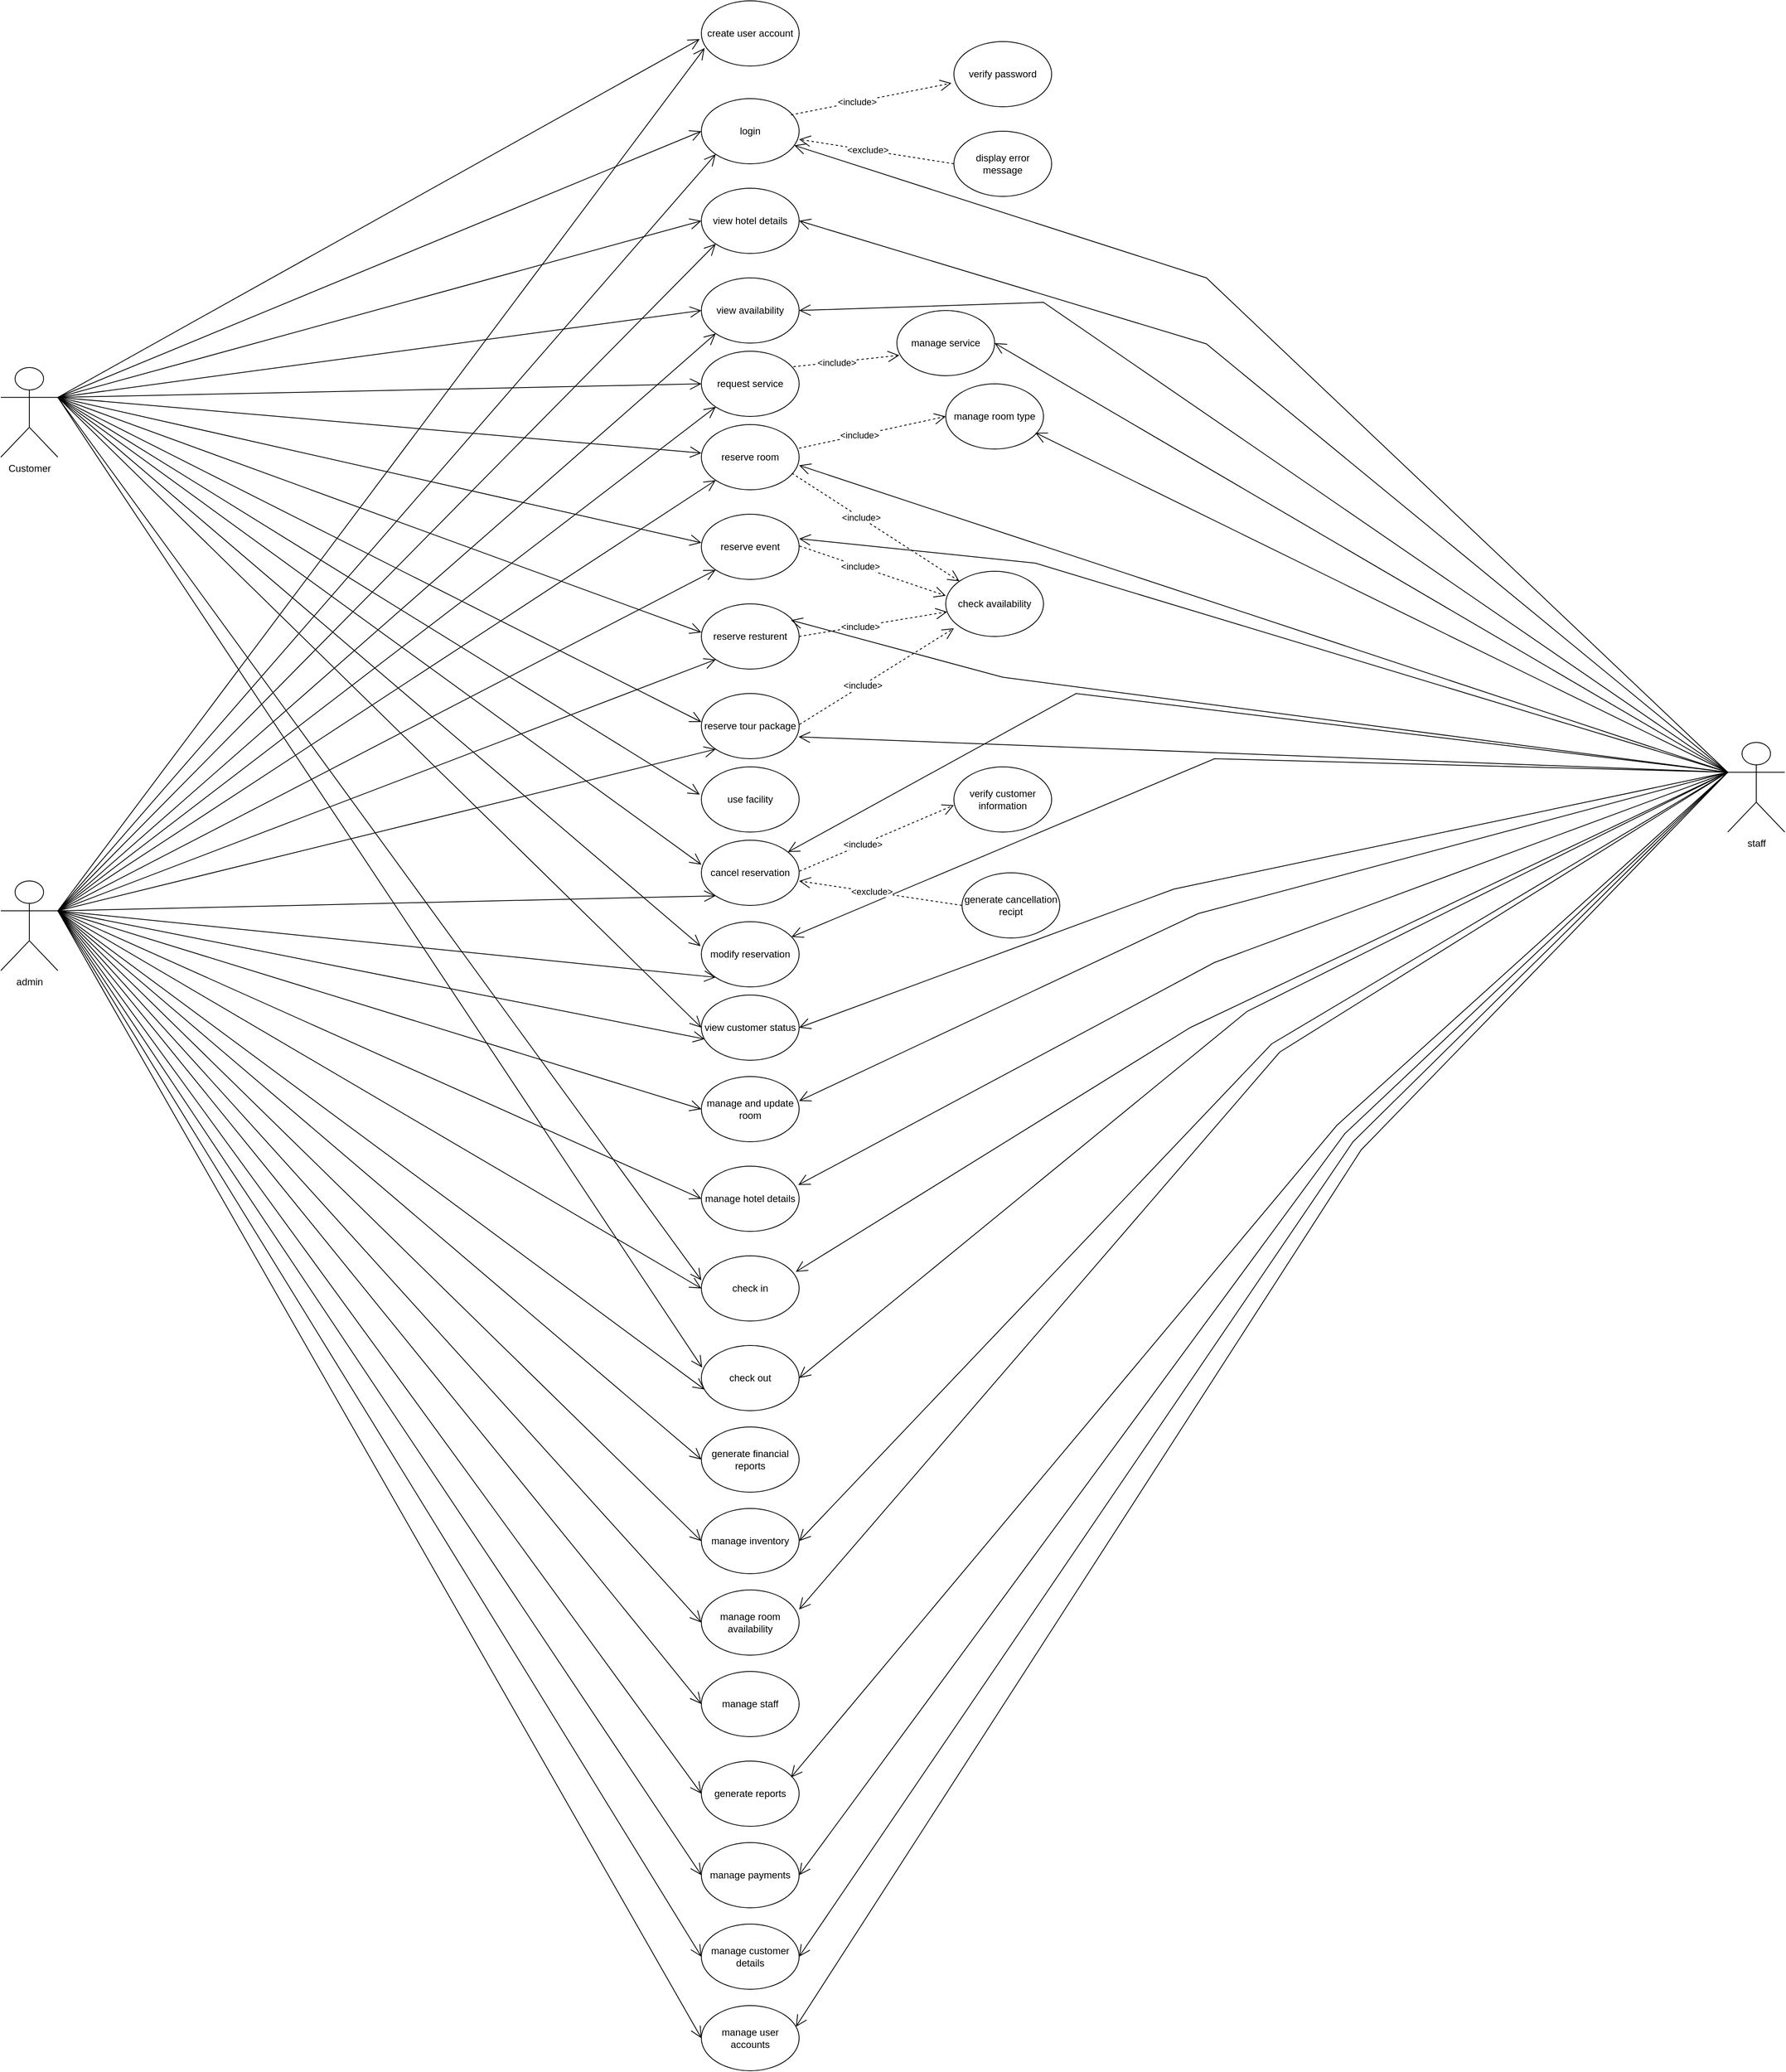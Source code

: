 <mxfile version="21.3.7" type="github">
  <diagram name="Page-1" id="8n2fAxBShtkgeZEnvYDV">
    <mxGraphModel dx="3344" dy="1282" grid="1" gridSize="10" guides="1" tooltips="1" connect="1" arrows="1" fold="1" page="1" pageScale="1" pageWidth="1100" pageHeight="1700" math="0" shadow="0">
      <root>
        <mxCell id="0" />
        <mxCell id="1" parent="0" />
        <mxCell id="-rtBCofy2EuOzevjXCgD-1" value="&lt;div&gt;create user account&lt;/div&gt;" style="ellipse;whiteSpace=wrap;html=1;" vertex="1" parent="1">
          <mxGeometry x="410" y="20" width="120" height="80" as="geometry" />
        </mxCell>
        <mxCell id="-rtBCofy2EuOzevjXCgD-2" value="&lt;div&gt;login&lt;/div&gt;" style="ellipse;whiteSpace=wrap;html=1;" vertex="1" parent="1">
          <mxGeometry x="410" y="140" width="120" height="80" as="geometry" />
        </mxCell>
        <mxCell id="-rtBCofy2EuOzevjXCgD-3" value="verify password" style="ellipse;whiteSpace=wrap;html=1;" vertex="1" parent="1">
          <mxGeometry x="720" y="70" width="120" height="80" as="geometry" />
        </mxCell>
        <mxCell id="-rtBCofy2EuOzevjXCgD-4" value="display error message" style="ellipse;whiteSpace=wrap;html=1;" vertex="1" parent="1">
          <mxGeometry x="720" y="180" width="120" height="80" as="geometry" />
        </mxCell>
        <mxCell id="-rtBCofy2EuOzevjXCgD-5" value="view availability" style="ellipse;whiteSpace=wrap;html=1;" vertex="1" parent="1">
          <mxGeometry x="410" y="360" width="120" height="80" as="geometry" />
        </mxCell>
        <mxCell id="-rtBCofy2EuOzevjXCgD-6" value="reserve room" style="ellipse;whiteSpace=wrap;html=1;" vertex="1" parent="1">
          <mxGeometry x="410" y="540" width="120" height="80" as="geometry" />
        </mxCell>
        <mxCell id="-rtBCofy2EuOzevjXCgD-7" value="reserve event" style="ellipse;whiteSpace=wrap;html=1;" vertex="1" parent="1">
          <mxGeometry x="410" y="650" width="120" height="80" as="geometry" />
        </mxCell>
        <mxCell id="-rtBCofy2EuOzevjXCgD-8" value="reserve resturent" style="ellipse;whiteSpace=wrap;html=1;" vertex="1" parent="1">
          <mxGeometry x="410" y="760" width="120" height="80" as="geometry" />
        </mxCell>
        <mxCell id="-rtBCofy2EuOzevjXCgD-9" value="reserve tour package" style="ellipse;whiteSpace=wrap;html=1;" vertex="1" parent="1">
          <mxGeometry x="410" y="870" width="120" height="80" as="geometry" />
        </mxCell>
        <mxCell id="-rtBCofy2EuOzevjXCgD-10" value="manage and update room" style="ellipse;whiteSpace=wrap;html=1;" vertex="1" parent="1">
          <mxGeometry x="410" y="1340" width="120" height="80" as="geometry" />
        </mxCell>
        <mxCell id="-rtBCofy2EuOzevjXCgD-11" value="view customer status" style="ellipse;whiteSpace=wrap;html=1;" vertex="1" parent="1">
          <mxGeometry x="410" y="1240" width="120" height="80" as="geometry" />
        </mxCell>
        <mxCell id="-rtBCofy2EuOzevjXCgD-12" value="check availability" style="ellipse;whiteSpace=wrap;html=1;" vertex="1" parent="1">
          <mxGeometry x="710" y="720" width="120" height="80" as="geometry" />
        </mxCell>
        <mxCell id="-rtBCofy2EuOzevjXCgD-14" value="cancel reservation" style="ellipse;whiteSpace=wrap;html=1;" vertex="1" parent="1">
          <mxGeometry x="410" y="1050" width="120" height="80" as="geometry" />
        </mxCell>
        <mxCell id="-rtBCofy2EuOzevjXCgD-15" value="verify customer information" style="ellipse;whiteSpace=wrap;html=1;" vertex="1" parent="1">
          <mxGeometry x="720" y="960" width="120" height="80" as="geometry" />
        </mxCell>
        <mxCell id="-rtBCofy2EuOzevjXCgD-16" value="generate cancellation recipt" style="ellipse;whiteSpace=wrap;html=1;" vertex="1" parent="1">
          <mxGeometry x="730" y="1090" width="120" height="80" as="geometry" />
        </mxCell>
        <mxCell id="-rtBCofy2EuOzevjXCgD-21" value="manage hotel details" style="ellipse;whiteSpace=wrap;html=1;" vertex="1" parent="1">
          <mxGeometry x="410" y="1450" width="120" height="80" as="geometry" />
        </mxCell>
        <mxCell id="-rtBCofy2EuOzevjXCgD-22" value="modify reservation" style="ellipse;whiteSpace=wrap;html=1;" vertex="1" parent="1">
          <mxGeometry x="410" y="1150" width="120" height="80" as="geometry" />
        </mxCell>
        <mxCell id="-rtBCofy2EuOzevjXCgD-23" value="view hotel details" style="ellipse;whiteSpace=wrap;html=1;" vertex="1" parent="1">
          <mxGeometry x="410" y="250" width="120" height="80" as="geometry" />
        </mxCell>
        <mxCell id="-rtBCofy2EuOzevjXCgD-24" value="generate financial reports" style="ellipse;whiteSpace=wrap;html=1;" vertex="1" parent="1">
          <mxGeometry x="410" y="1770" width="120" height="80" as="geometry" />
        </mxCell>
        <mxCell id="-rtBCofy2EuOzevjXCgD-25" value="check in" style="ellipse;whiteSpace=wrap;html=1;" vertex="1" parent="1">
          <mxGeometry x="410" y="1560" width="120" height="80" as="geometry" />
        </mxCell>
        <mxCell id="-rtBCofy2EuOzevjXCgD-26" value="check out" style="ellipse;whiteSpace=wrap;html=1;" vertex="1" parent="1">
          <mxGeometry x="410" y="1670" width="120" height="80" as="geometry" />
        </mxCell>
        <mxCell id="-rtBCofy2EuOzevjXCgD-27" value="manage inventory" style="ellipse;whiteSpace=wrap;html=1;" vertex="1" parent="1">
          <mxGeometry x="410" y="1870" width="120" height="80" as="geometry" />
        </mxCell>
        <mxCell id="-rtBCofy2EuOzevjXCgD-28" value="manage room availability" style="ellipse;whiteSpace=wrap;html=1;" vertex="1" parent="1">
          <mxGeometry x="410" y="1970" width="120" height="80" as="geometry" />
        </mxCell>
        <mxCell id="-rtBCofy2EuOzevjXCgD-29" value="manage staff" style="ellipse;whiteSpace=wrap;html=1;" vertex="1" parent="1">
          <mxGeometry x="410" y="2070" width="120" height="80" as="geometry" />
        </mxCell>
        <mxCell id="-rtBCofy2EuOzevjXCgD-30" value="generate reports" style="ellipse;whiteSpace=wrap;html=1;" vertex="1" parent="1">
          <mxGeometry x="410" y="2180" width="120" height="80" as="geometry" />
        </mxCell>
        <mxCell id="-rtBCofy2EuOzevjXCgD-31" value="manage payments" style="ellipse;whiteSpace=wrap;html=1;" vertex="1" parent="1">
          <mxGeometry x="410" y="2280" width="120" height="80" as="geometry" />
        </mxCell>
        <mxCell id="-rtBCofy2EuOzevjXCgD-32" value="manage customer details" style="ellipse;whiteSpace=wrap;html=1;" vertex="1" parent="1">
          <mxGeometry x="410" y="2380" width="120" height="80" as="geometry" />
        </mxCell>
        <mxCell id="-rtBCofy2EuOzevjXCgD-33" value="manage user accounts" style="ellipse;whiteSpace=wrap;html=1;" vertex="1" parent="1">
          <mxGeometry x="410" y="2480" width="120" height="80" as="geometry" />
        </mxCell>
        <mxCell id="-rtBCofy2EuOzevjXCgD-34" value="manage room type" style="ellipse;whiteSpace=wrap;html=1;" vertex="1" parent="1">
          <mxGeometry x="710" y="490" width="120" height="80" as="geometry" />
        </mxCell>
        <mxCell id="-rtBCofy2EuOzevjXCgD-35" value="use facility" style="ellipse;whiteSpace=wrap;html=1;" vertex="1" parent="1">
          <mxGeometry x="410" y="960" width="120" height="80" as="geometry" />
        </mxCell>
        <mxCell id="-rtBCofy2EuOzevjXCgD-37" value="request service" style="ellipse;whiteSpace=wrap;html=1;" vertex="1" parent="1">
          <mxGeometry x="410" y="450" width="120" height="80" as="geometry" />
        </mxCell>
        <mxCell id="-rtBCofy2EuOzevjXCgD-38" value="manage service" style="ellipse;whiteSpace=wrap;html=1;" vertex="1" parent="1">
          <mxGeometry x="650" y="400" width="120" height="80" as="geometry" />
        </mxCell>
        <mxCell id="-rtBCofy2EuOzevjXCgD-40" value="Customer" style="shape=umlActor;verticalLabelPosition=bottom;verticalAlign=top;html=1;outlineConnect=0;" vertex="1" parent="1">
          <mxGeometry x="-450" y="470" width="70" height="110" as="geometry" />
        </mxCell>
        <mxCell id="-rtBCofy2EuOzevjXCgD-42" value="admin" style="shape=umlActor;verticalLabelPosition=bottom;verticalAlign=top;html=1;outlineConnect=0;" vertex="1" parent="1">
          <mxGeometry x="-450" y="1100" width="70" height="110" as="geometry" />
        </mxCell>
        <mxCell id="-rtBCofy2EuOzevjXCgD-43" value="staff" style="shape=umlActor;verticalLabelPosition=bottom;verticalAlign=top;html=1;outlineConnect=0;" vertex="1" parent="1">
          <mxGeometry x="1670" y="930" width="70" height="110" as="geometry" />
        </mxCell>
        <mxCell id="-rtBCofy2EuOzevjXCgD-54" value="" style="endArrow=open;dashed=1;endFill=0;endSize=12;html=1;rounded=0;entryX=-0.025;entryY=0.638;entryDx=0;entryDy=0;entryPerimeter=0;" edge="1" parent="1" target="-rtBCofy2EuOzevjXCgD-3">
          <mxGeometry width="160" relative="1" as="geometry">
            <mxPoint x="520" y="160" as="sourcePoint" />
            <mxPoint x="680" y="160" as="targetPoint" />
          </mxGeometry>
        </mxCell>
        <mxCell id="-rtBCofy2EuOzevjXCgD-56" value="&amp;lt;include&amp;gt;" style="edgeLabel;html=1;align=center;verticalAlign=middle;resizable=0;points=[];" vertex="1" connectable="0" parent="-rtBCofy2EuOzevjXCgD-54">
          <mxGeometry x="-0.178" relative="1" as="geometry">
            <mxPoint as="offset" />
          </mxGeometry>
        </mxCell>
        <mxCell id="-rtBCofy2EuOzevjXCgD-55" value="" style="endArrow=open;dashed=1;endFill=0;endSize=12;html=1;rounded=0;entryX=-0.025;entryY=0.638;entryDx=0;entryDy=0;entryPerimeter=0;exitX=0;exitY=0.5;exitDx=0;exitDy=0;" edge="1" parent="1" source="-rtBCofy2EuOzevjXCgD-4">
          <mxGeometry width="160" relative="1" as="geometry">
            <mxPoint x="333" y="229" as="sourcePoint" />
            <mxPoint x="530" y="190" as="targetPoint" />
          </mxGeometry>
        </mxCell>
        <mxCell id="-rtBCofy2EuOzevjXCgD-57" value="&amp;lt;exclude&amp;gt;" style="edgeLabel;html=1;align=center;verticalAlign=middle;resizable=0;points=[];" vertex="1" connectable="0" parent="-rtBCofy2EuOzevjXCgD-55">
          <mxGeometry x="0.116" relative="1" as="geometry">
            <mxPoint as="offset" />
          </mxGeometry>
        </mxCell>
        <mxCell id="-rtBCofy2EuOzevjXCgD-60" value="" style="endArrow=open;dashed=1;endFill=0;endSize=12;html=1;rounded=0;entryX=0.025;entryY=0.687;entryDx=0;entryDy=0;entryPerimeter=0;" edge="1" parent="1" target="-rtBCofy2EuOzevjXCgD-38">
          <mxGeometry width="160" relative="1" as="geometry">
            <mxPoint x="523" y="469" as="sourcePoint" />
            <mxPoint x="680" y="430" as="targetPoint" />
          </mxGeometry>
        </mxCell>
        <mxCell id="-rtBCofy2EuOzevjXCgD-61" value="&amp;lt;include&amp;gt;" style="edgeLabel;html=1;align=center;verticalAlign=middle;resizable=0;points=[];" vertex="1" connectable="0" parent="-rtBCofy2EuOzevjXCgD-60">
          <mxGeometry x="-0.178" relative="1" as="geometry">
            <mxPoint as="offset" />
          </mxGeometry>
        </mxCell>
        <mxCell id="-rtBCofy2EuOzevjXCgD-62" value="" style="endArrow=open;dashed=1;endFill=0;endSize=12;html=1;rounded=0;entryX=0;entryY=0.5;entryDx=0;entryDy=0;" edge="1" parent="1" target="-rtBCofy2EuOzevjXCgD-34">
          <mxGeometry width="160" relative="1" as="geometry">
            <mxPoint x="530" y="569" as="sourcePoint" />
            <mxPoint x="687" y="530" as="targetPoint" />
          </mxGeometry>
        </mxCell>
        <mxCell id="-rtBCofy2EuOzevjXCgD-63" value="&amp;lt;include&amp;gt;" style="edgeLabel;html=1;align=center;verticalAlign=middle;resizable=0;points=[];" vertex="1" connectable="0" parent="-rtBCofy2EuOzevjXCgD-62">
          <mxGeometry x="-0.178" relative="1" as="geometry">
            <mxPoint as="offset" />
          </mxGeometry>
        </mxCell>
        <mxCell id="-rtBCofy2EuOzevjXCgD-64" value="" style="endArrow=open;dashed=1;endFill=0;endSize=12;html=1;rounded=0;exitX=0.926;exitY=0.746;exitDx=0;exitDy=0;exitPerimeter=0;" edge="1" parent="1" source="-rtBCofy2EuOzevjXCgD-6" target="-rtBCofy2EuOzevjXCgD-12">
          <mxGeometry width="160" relative="1" as="geometry">
            <mxPoint x="530" y="589" as="sourcePoint" />
            <mxPoint x="710" y="550" as="targetPoint" />
          </mxGeometry>
        </mxCell>
        <mxCell id="-rtBCofy2EuOzevjXCgD-65" value="&amp;lt;include&amp;gt;" style="edgeLabel;html=1;align=center;verticalAlign=middle;resizable=0;points=[];" vertex="1" connectable="0" parent="-rtBCofy2EuOzevjXCgD-64">
          <mxGeometry x="-0.178" relative="1" as="geometry">
            <mxPoint as="offset" />
          </mxGeometry>
        </mxCell>
        <mxCell id="-rtBCofy2EuOzevjXCgD-66" value="" style="endArrow=open;dashed=1;endFill=0;endSize=12;html=1;rounded=0;" edge="1" parent="1">
          <mxGeometry width="160" relative="1" as="geometry">
            <mxPoint x="530.5" y="689" as="sourcePoint" />
            <mxPoint x="710" y="750" as="targetPoint" />
          </mxGeometry>
        </mxCell>
        <mxCell id="-rtBCofy2EuOzevjXCgD-67" value="&amp;lt;include&amp;gt;" style="edgeLabel;html=1;align=center;verticalAlign=middle;resizable=0;points=[];" vertex="1" connectable="0" parent="-rtBCofy2EuOzevjXCgD-66">
          <mxGeometry x="-0.178" relative="1" as="geometry">
            <mxPoint as="offset" />
          </mxGeometry>
        </mxCell>
        <mxCell id="-rtBCofy2EuOzevjXCgD-68" value="" style="endArrow=open;dashed=1;endFill=0;endSize=12;html=1;rounded=0;" edge="1" parent="1" target="-rtBCofy2EuOzevjXCgD-12">
          <mxGeometry width="160" relative="1" as="geometry">
            <mxPoint x="530" y="800" as="sourcePoint" />
            <mxPoint x="729" y="942" as="targetPoint" />
          </mxGeometry>
        </mxCell>
        <mxCell id="-rtBCofy2EuOzevjXCgD-69" value="&amp;lt;include&amp;gt;" style="edgeLabel;html=1;align=center;verticalAlign=middle;resizable=0;points=[];" vertex="1" connectable="0" parent="-rtBCofy2EuOzevjXCgD-68">
          <mxGeometry x="-0.178" relative="1" as="geometry">
            <mxPoint as="offset" />
          </mxGeometry>
        </mxCell>
        <mxCell id="-rtBCofy2EuOzevjXCgD-70" value="" style="endArrow=open;dashed=1;endFill=0;endSize=12;html=1;rounded=0;" edge="1" parent="1">
          <mxGeometry width="160" relative="1" as="geometry">
            <mxPoint x="530.5" y="908" as="sourcePoint" />
            <mxPoint x="720" y="790" as="targetPoint" />
          </mxGeometry>
        </mxCell>
        <mxCell id="-rtBCofy2EuOzevjXCgD-71" value="&amp;lt;include&amp;gt;" style="edgeLabel;html=1;align=center;verticalAlign=middle;resizable=0;points=[];" vertex="1" connectable="0" parent="-rtBCofy2EuOzevjXCgD-70">
          <mxGeometry x="-0.178" relative="1" as="geometry">
            <mxPoint as="offset" />
          </mxGeometry>
        </mxCell>
        <mxCell id="-rtBCofy2EuOzevjXCgD-72" value="" style="endArrow=open;dashed=1;endFill=0;endSize=12;html=1;rounded=0;entryX=0;entryY=0.588;entryDx=0;entryDy=0;entryPerimeter=0;" edge="1" parent="1" target="-rtBCofy2EuOzevjXCgD-15">
          <mxGeometry width="160" relative="1" as="geometry">
            <mxPoint x="530.5" y="1088" as="sourcePoint" />
            <mxPoint x="720" y="970" as="targetPoint" />
          </mxGeometry>
        </mxCell>
        <mxCell id="-rtBCofy2EuOzevjXCgD-73" value="&amp;lt;include&amp;gt;" style="edgeLabel;html=1;align=center;verticalAlign=middle;resizable=0;points=[];" vertex="1" connectable="0" parent="-rtBCofy2EuOzevjXCgD-72">
          <mxGeometry x="-0.178" relative="1" as="geometry">
            <mxPoint as="offset" />
          </mxGeometry>
        </mxCell>
        <mxCell id="-rtBCofy2EuOzevjXCgD-74" value="" style="endArrow=open;endFill=1;endSize=12;html=1;rounded=0;entryX=-0.017;entryY=0.588;entryDx=0;entryDy=0;entryPerimeter=0;exitX=1;exitY=0.333;exitDx=0;exitDy=0;exitPerimeter=0;" edge="1" parent="1" source="-rtBCofy2EuOzevjXCgD-40" target="-rtBCofy2EuOzevjXCgD-1">
          <mxGeometry width="160" relative="1" as="geometry">
            <mxPoint x="-50" y="320" as="sourcePoint" />
            <mxPoint x="110" y="314.5" as="targetPoint" />
          </mxGeometry>
        </mxCell>
        <mxCell id="-rtBCofy2EuOzevjXCgD-75" value="" style="endArrow=open;endFill=1;endSize=12;html=1;rounded=0;entryX=0;entryY=0.5;entryDx=0;entryDy=0;exitX=1;exitY=0.333;exitDx=0;exitDy=0;exitPerimeter=0;" edge="1" parent="1" source="-rtBCofy2EuOzevjXCgD-40" target="-rtBCofy2EuOzevjXCgD-2">
          <mxGeometry width="160" relative="1" as="geometry">
            <mxPoint x="-48" y="320" as="sourcePoint" />
            <mxPoint x="410" y="100" as="targetPoint" />
          </mxGeometry>
        </mxCell>
        <mxCell id="-rtBCofy2EuOzevjXCgD-76" value="" style="endArrow=open;endFill=1;endSize=12;html=1;rounded=0;entryX=0;entryY=0.5;entryDx=0;entryDy=0;exitX=1;exitY=0.333;exitDx=0;exitDy=0;exitPerimeter=0;" edge="1" parent="1" source="-rtBCofy2EuOzevjXCgD-40">
          <mxGeometry width="160" relative="1" as="geometry">
            <mxPoint x="-48" y="320" as="sourcePoint" />
            <mxPoint x="410" y="290" as="targetPoint" />
          </mxGeometry>
        </mxCell>
        <mxCell id="-rtBCofy2EuOzevjXCgD-77" value="" style="endArrow=open;endFill=1;endSize=12;html=1;rounded=0;entryX=0;entryY=0.5;entryDx=0;entryDy=0;exitX=1;exitY=0.333;exitDx=0;exitDy=0;exitPerimeter=0;" edge="1" parent="1" source="-rtBCofy2EuOzevjXCgD-40">
          <mxGeometry width="160" relative="1" as="geometry">
            <mxPoint x="-48" y="430" as="sourcePoint" />
            <mxPoint x="410" y="400" as="targetPoint" />
          </mxGeometry>
        </mxCell>
        <mxCell id="-rtBCofy2EuOzevjXCgD-78" value="" style="endArrow=open;endFill=1;endSize=12;html=1;rounded=0;entryX=0;entryY=0.5;entryDx=0;entryDy=0;exitX=1;exitY=0.333;exitDx=0;exitDy=0;exitPerimeter=0;" edge="1" parent="1" source="-rtBCofy2EuOzevjXCgD-40" target="-rtBCofy2EuOzevjXCgD-37">
          <mxGeometry width="160" relative="1" as="geometry">
            <mxPoint x="-50" y="320" as="sourcePoint" />
            <mxPoint x="420" y="410" as="targetPoint" />
          </mxGeometry>
        </mxCell>
        <mxCell id="-rtBCofy2EuOzevjXCgD-79" value="" style="endArrow=open;endFill=1;endSize=12;html=1;rounded=0;entryX=0;entryY=0.5;entryDx=0;entryDy=0;exitX=1;exitY=0.333;exitDx=0;exitDy=0;exitPerimeter=0;" edge="1" parent="1" source="-rtBCofy2EuOzevjXCgD-40">
          <mxGeometry width="160" relative="1" as="geometry">
            <mxPoint x="-50" y="320" as="sourcePoint" />
            <mxPoint x="410" y="575" as="targetPoint" />
          </mxGeometry>
        </mxCell>
        <mxCell id="-rtBCofy2EuOzevjXCgD-80" value="" style="endArrow=open;endFill=1;endSize=12;html=1;rounded=0;entryX=0;entryY=0.5;entryDx=0;entryDy=0;exitX=1;exitY=0.333;exitDx=0;exitDy=0;exitPerimeter=0;" edge="1" parent="1" source="-rtBCofy2EuOzevjXCgD-40">
          <mxGeometry width="160" relative="1" as="geometry">
            <mxPoint x="-50" y="320" as="sourcePoint" />
            <mxPoint x="410" y="685" as="targetPoint" />
          </mxGeometry>
        </mxCell>
        <mxCell id="-rtBCofy2EuOzevjXCgD-81" value="" style="endArrow=open;endFill=1;endSize=12;html=1;rounded=0;entryX=0;entryY=0.5;entryDx=0;entryDy=0;exitX=1;exitY=0.333;exitDx=0;exitDy=0;exitPerimeter=0;" edge="1" parent="1" source="-rtBCofy2EuOzevjXCgD-40">
          <mxGeometry width="160" relative="1" as="geometry">
            <mxPoint x="-50" y="320" as="sourcePoint" />
            <mxPoint x="410" y="795" as="targetPoint" />
          </mxGeometry>
        </mxCell>
        <mxCell id="-rtBCofy2EuOzevjXCgD-82" value="" style="endArrow=open;endFill=1;endSize=12;html=1;rounded=0;entryX=0;entryY=0.5;entryDx=0;entryDy=0;exitX=1;exitY=0.333;exitDx=0;exitDy=0;exitPerimeter=0;" edge="1" parent="1" source="-rtBCofy2EuOzevjXCgD-40">
          <mxGeometry width="160" relative="1" as="geometry">
            <mxPoint x="-50" y="320" as="sourcePoint" />
            <mxPoint x="410" y="905" as="targetPoint" />
          </mxGeometry>
        </mxCell>
        <mxCell id="-rtBCofy2EuOzevjXCgD-83" value="" style="endArrow=open;endFill=1;endSize=12;html=1;rounded=0;entryX=-0.017;entryY=0.425;entryDx=0;entryDy=0;entryPerimeter=0;exitX=1;exitY=0.333;exitDx=0;exitDy=0;exitPerimeter=0;" edge="1" parent="1" source="-rtBCofy2EuOzevjXCgD-40" target="-rtBCofy2EuOzevjXCgD-35">
          <mxGeometry width="160" relative="1" as="geometry">
            <mxPoint x="-40" y="330" as="sourcePoint" />
            <mxPoint x="380" y="930" as="targetPoint" />
          </mxGeometry>
        </mxCell>
        <mxCell id="-rtBCofy2EuOzevjXCgD-84" value="" style="endArrow=open;endFill=1;endSize=12;html=1;rounded=0;entryX=0;entryY=0.375;entryDx=0;entryDy=0;entryPerimeter=0;exitX=1;exitY=0.333;exitDx=0;exitDy=0;exitPerimeter=0;" edge="1" parent="1" source="-rtBCofy2EuOzevjXCgD-40" target="-rtBCofy2EuOzevjXCgD-14">
          <mxGeometry width="160" relative="1" as="geometry">
            <mxPoint x="-30" y="340" as="sourcePoint" />
            <mxPoint x="418" y="1004" as="targetPoint" />
          </mxGeometry>
        </mxCell>
        <mxCell id="-rtBCofy2EuOzevjXCgD-85" value="" style="endArrow=open;endFill=1;endSize=12;html=1;rounded=0;entryX=-0.008;entryY=0.375;entryDx=0;entryDy=0;entryPerimeter=0;exitX=1;exitY=0.333;exitDx=0;exitDy=0;exitPerimeter=0;" edge="1" parent="1" source="-rtBCofy2EuOzevjXCgD-40" target="-rtBCofy2EuOzevjXCgD-22">
          <mxGeometry width="160" relative="1" as="geometry">
            <mxPoint x="-50" y="320" as="sourcePoint" />
            <mxPoint x="420" y="1090" as="targetPoint" />
          </mxGeometry>
        </mxCell>
        <mxCell id="-rtBCofy2EuOzevjXCgD-86" value="" style="endArrow=open;endFill=1;endSize=12;html=1;rounded=0;entryX=0;entryY=0.375;entryDx=0;entryDy=0;entryPerimeter=0;exitX=1;exitY=0.333;exitDx=0;exitDy=0;exitPerimeter=0;" edge="1" parent="1" source="-rtBCofy2EuOzevjXCgD-40" target="-rtBCofy2EuOzevjXCgD-25">
          <mxGeometry width="160" relative="1" as="geometry">
            <mxPoint x="-50" y="320" as="sourcePoint" />
            <mxPoint x="340" y="1400" as="targetPoint" />
          </mxGeometry>
        </mxCell>
        <mxCell id="-rtBCofy2EuOzevjXCgD-87" value="" style="endArrow=open;endFill=1;endSize=12;html=1;rounded=0;entryX=0.008;entryY=0.338;entryDx=0;entryDy=0;entryPerimeter=0;exitX=1;exitY=0.333;exitDx=0;exitDy=0;exitPerimeter=0;" edge="1" parent="1" source="-rtBCofy2EuOzevjXCgD-40" target="-rtBCofy2EuOzevjXCgD-26">
          <mxGeometry width="160" relative="1" as="geometry">
            <mxPoint x="-50" y="320" as="sourcePoint" />
            <mxPoint x="400" y="1670" as="targetPoint" />
          </mxGeometry>
        </mxCell>
        <mxCell id="-rtBCofy2EuOzevjXCgD-88" value="" style="endArrow=open;endFill=1;endSize=12;html=1;rounded=0;exitX=0;exitY=0.333;exitDx=0;exitDy=0;exitPerimeter=0;" edge="1" parent="1" source="-rtBCofy2EuOzevjXCgD-43" target="-rtBCofy2EuOzevjXCgD-2">
          <mxGeometry width="160" relative="1" as="geometry">
            <mxPoint x="1430" y="800" as="sourcePoint" />
            <mxPoint x="1178" y="200" as="targetPoint" />
            <Array as="points">
              <mxPoint x="1030" y="360" />
            </Array>
          </mxGeometry>
        </mxCell>
        <mxCell id="-rtBCofy2EuOzevjXCgD-89" value="" style="endArrow=open;endFill=1;endSize=12;html=1;rounded=0;entryX=1;entryY=0.5;entryDx=0;entryDy=0;exitX=0;exitY=0.333;exitDx=0;exitDy=0;exitPerimeter=0;" edge="1" parent="1" source="-rtBCofy2EuOzevjXCgD-43" target="-rtBCofy2EuOzevjXCgD-5">
          <mxGeometry width="160" relative="1" as="geometry">
            <mxPoint x="1440" y="698" as="sourcePoint" />
            <mxPoint x="518" y="230" as="targetPoint" />
            <Array as="points">
              <mxPoint x="830" y="390" />
            </Array>
          </mxGeometry>
        </mxCell>
        <mxCell id="-rtBCofy2EuOzevjXCgD-90" value="" style="endArrow=open;endFill=1;endSize=12;html=1;rounded=0;entryX=1;entryY=0.5;entryDx=0;entryDy=0;entryPerimeter=0;exitX=0;exitY=0.333;exitDx=0;exitDy=0;exitPerimeter=0;" edge="1" parent="1" source="-rtBCofy2EuOzevjXCgD-43" target="-rtBCofy2EuOzevjXCgD-38">
          <mxGeometry width="160" relative="1" as="geometry">
            <mxPoint x="1462" y="730" as="sourcePoint" />
            <mxPoint x="540" y="262" as="targetPoint" />
          </mxGeometry>
        </mxCell>
        <mxCell id="-rtBCofy2EuOzevjXCgD-91" value="" style="endArrow=open;endFill=1;endSize=12;html=1;rounded=0;entryX=1;entryY=0.5;entryDx=0;entryDy=0;entryPerimeter=0;exitX=0;exitY=0.333;exitDx=0;exitDy=0;exitPerimeter=0;" edge="1" parent="1" source="-rtBCofy2EuOzevjXCgD-43">
          <mxGeometry width="160" relative="1" as="geometry">
            <mxPoint x="1490" y="782" as="sourcePoint" />
            <mxPoint x="820" y="550" as="targetPoint" />
          </mxGeometry>
        </mxCell>
        <mxCell id="-rtBCofy2EuOzevjXCgD-92" value="" style="endArrow=open;endFill=1;endSize=12;html=1;rounded=0;entryX=1;entryY=0.625;entryDx=0;entryDy=0;entryPerimeter=0;exitX=0;exitY=0.333;exitDx=0;exitDy=0;exitPerimeter=0;" edge="1" parent="1" source="-rtBCofy2EuOzevjXCgD-43" target="-rtBCofy2EuOzevjXCgD-6">
          <mxGeometry width="160" relative="1" as="geometry">
            <mxPoint x="1440" y="670" as="sourcePoint" />
            <mxPoint x="790" y="608" as="targetPoint" />
          </mxGeometry>
        </mxCell>
        <mxCell id="-rtBCofy2EuOzevjXCgD-93" value="" style="endArrow=open;endFill=1;endSize=12;html=1;rounded=0;entryX=1;entryY=0.625;entryDx=0;entryDy=0;entryPerimeter=0;exitX=0;exitY=0.333;exitDx=0;exitDy=0;exitPerimeter=0;" edge="1" parent="1" source="-rtBCofy2EuOzevjXCgD-43">
          <mxGeometry width="160" relative="1" as="geometry">
            <mxPoint x="1440" y="670" as="sourcePoint" />
            <mxPoint x="530" y="680" as="targetPoint" />
            <Array as="points">
              <mxPoint x="820" y="710" />
            </Array>
          </mxGeometry>
        </mxCell>
        <mxCell id="-rtBCofy2EuOzevjXCgD-94" value="" style="endArrow=open;endFill=1;endSize=12;html=1;rounded=0;entryX=1;entryY=0.625;entryDx=0;entryDy=0;entryPerimeter=0;exitX=0;exitY=0.333;exitDx=0;exitDy=0;exitPerimeter=0;" edge="1" parent="1" source="-rtBCofy2EuOzevjXCgD-43">
          <mxGeometry width="160" relative="1" as="geometry">
            <mxPoint x="1430" y="770" as="sourcePoint" />
            <mxPoint x="520" y="780" as="targetPoint" />
            <Array as="points">
              <mxPoint x="780" y="850" />
            </Array>
          </mxGeometry>
        </mxCell>
        <mxCell id="-rtBCofy2EuOzevjXCgD-95" value="" style="endArrow=open;endFill=1;endSize=12;html=1;rounded=0;entryX=0.995;entryY=0.665;entryDx=0;entryDy=0;entryPerimeter=0;exitX=0;exitY=0.333;exitDx=0;exitDy=0;exitPerimeter=0;" edge="1" parent="1" source="-rtBCofy2EuOzevjXCgD-43" target="-rtBCofy2EuOzevjXCgD-9">
          <mxGeometry width="160" relative="1" as="geometry">
            <mxPoint x="1440" y="670" as="sourcePoint" />
            <mxPoint x="540" y="890" as="targetPoint" />
          </mxGeometry>
        </mxCell>
        <mxCell id="-rtBCofy2EuOzevjXCgD-96" value="" style="endArrow=open;endFill=1;endSize=12;html=1;rounded=0;exitX=0;exitY=0.333;exitDx=0;exitDy=0;exitPerimeter=0;" edge="1" parent="1" source="-rtBCofy2EuOzevjXCgD-43" target="-rtBCofy2EuOzevjXCgD-14">
          <mxGeometry width="160" relative="1" as="geometry">
            <mxPoint x="1450" y="720" as="sourcePoint" />
            <mxPoint x="539" y="973" as="targetPoint" />
            <Array as="points">
              <mxPoint x="870" y="870" />
            </Array>
          </mxGeometry>
        </mxCell>
        <mxCell id="-rtBCofy2EuOzevjXCgD-97" value="" style="endArrow=open;endFill=1;endSize=12;html=1;rounded=0;exitX=0;exitY=0.333;exitDx=0;exitDy=0;exitPerimeter=0;" edge="1" parent="1" source="-rtBCofy2EuOzevjXCgD-43" target="-rtBCofy2EuOzevjXCgD-22">
          <mxGeometry width="160" relative="1" as="geometry">
            <mxPoint x="1440" y="670" as="sourcePoint" />
            <mxPoint x="510" y="1123" as="targetPoint" />
            <Array as="points">
              <mxPoint x="1040" y="950" />
            </Array>
          </mxGeometry>
        </mxCell>
        <mxCell id="-rtBCofy2EuOzevjXCgD-98" value="" style="endArrow=open;dashed=1;endFill=0;endSize=12;html=1;rounded=0;entryX=-0.025;entryY=0.638;entryDx=0;entryDy=0;entryPerimeter=0;exitX=0;exitY=0.5;exitDx=0;exitDy=0;" edge="1" parent="1" source="-rtBCofy2EuOzevjXCgD-16">
          <mxGeometry width="160" relative="1" as="geometry">
            <mxPoint x="720" y="1130" as="sourcePoint" />
            <mxPoint x="530" y="1100" as="targetPoint" />
          </mxGeometry>
        </mxCell>
        <mxCell id="-rtBCofy2EuOzevjXCgD-99" value="&amp;lt;exclude&amp;gt;" style="edgeLabel;html=1;align=center;verticalAlign=middle;resizable=0;points=[];" vertex="1" connectable="0" parent="-rtBCofy2EuOzevjXCgD-98">
          <mxGeometry x="0.116" relative="1" as="geometry">
            <mxPoint as="offset" />
          </mxGeometry>
        </mxCell>
        <mxCell id="-rtBCofy2EuOzevjXCgD-100" value="" style="endArrow=open;endFill=1;endSize=12;html=1;rounded=0;entryX=1;entryY=0.5;entryDx=0;entryDy=0;exitX=0;exitY=0.333;exitDx=0;exitDy=0;exitPerimeter=0;" edge="1" parent="1" source="-rtBCofy2EuOzevjXCgD-43" target="-rtBCofy2EuOzevjXCgD-11">
          <mxGeometry width="160" relative="1" as="geometry">
            <mxPoint x="1440" y="670" as="sourcePoint" />
            <mxPoint x="560" y="1263" as="targetPoint" />
            <Array as="points">
              <mxPoint x="990" y="1110" />
            </Array>
          </mxGeometry>
        </mxCell>
        <mxCell id="-rtBCofy2EuOzevjXCgD-101" value="" style="endArrow=open;endFill=1;endSize=12;html=1;rounded=0;exitX=0;exitY=0.333;exitDx=0;exitDy=0;exitPerimeter=0;" edge="1" parent="1" source="-rtBCofy2EuOzevjXCgD-43">
          <mxGeometry width="160" relative="1" as="geometry">
            <mxPoint x="1440" y="670" as="sourcePoint" />
            <mxPoint x="530" y="1370" as="targetPoint" />
            <Array as="points">
              <mxPoint x="1020" y="1140" />
            </Array>
          </mxGeometry>
        </mxCell>
        <mxCell id="-rtBCofy2EuOzevjXCgD-102" value="" style="endArrow=open;endFill=1;endSize=12;html=1;rounded=0;entryX=0.995;entryY=0.665;entryDx=0;entryDy=0;entryPerimeter=0;exitX=0;exitY=0.333;exitDx=0;exitDy=0;exitPerimeter=0;" edge="1" parent="1" source="-rtBCofy2EuOzevjXCgD-43">
          <mxGeometry width="160" relative="1" as="geometry">
            <mxPoint x="1440" y="670" as="sourcePoint" />
            <mxPoint x="529" y="1473" as="targetPoint" />
            <Array as="points">
              <mxPoint x="1040" y="1200" />
            </Array>
          </mxGeometry>
        </mxCell>
        <mxCell id="-rtBCofy2EuOzevjXCgD-103" value="" style="endArrow=open;endFill=1;endSize=12;html=1;rounded=0;entryX=0.966;entryY=0.246;entryDx=0;entryDy=0;entryPerimeter=0;exitX=0;exitY=0.333;exitDx=0;exitDy=0;exitPerimeter=0;" edge="1" parent="1" source="-rtBCofy2EuOzevjXCgD-43" target="-rtBCofy2EuOzevjXCgD-25">
          <mxGeometry width="160" relative="1" as="geometry">
            <mxPoint x="1440" y="670" as="sourcePoint" />
            <mxPoint x="900" y="1320" as="targetPoint" />
            <Array as="points">
              <mxPoint x="1010" y="1280" />
            </Array>
          </mxGeometry>
        </mxCell>
        <mxCell id="-rtBCofy2EuOzevjXCgD-104" value="" style="endArrow=open;endFill=1;endSize=12;html=1;rounded=0;entryX=1;entryY=0.5;entryDx=0;entryDy=0;exitX=0;exitY=0.333;exitDx=0;exitDy=0;exitPerimeter=0;" edge="1" parent="1" source="-rtBCofy2EuOzevjXCgD-43" target="-rtBCofy2EuOzevjXCgD-26">
          <mxGeometry width="160" relative="1" as="geometry">
            <mxPoint x="1440" y="670" as="sourcePoint" />
            <mxPoint x="599" y="1298" as="targetPoint" />
            <Array as="points">
              <mxPoint x="1080" y="1260" />
            </Array>
          </mxGeometry>
        </mxCell>
        <mxCell id="-rtBCofy2EuOzevjXCgD-105" value="" style="endArrow=open;endFill=1;endSize=12;html=1;rounded=0;entryX=1;entryY=0.5;entryDx=0;entryDy=0;exitX=0;exitY=0.333;exitDx=0;exitDy=0;exitPerimeter=0;" edge="1" parent="1" source="-rtBCofy2EuOzevjXCgD-43" target="-rtBCofy2EuOzevjXCgD-27">
          <mxGeometry width="160" relative="1" as="geometry">
            <mxPoint x="1440" y="670" as="sourcePoint" />
            <mxPoint x="950" y="1530" as="targetPoint" />
            <Array as="points">
              <mxPoint x="1110" y="1300" />
            </Array>
          </mxGeometry>
        </mxCell>
        <mxCell id="-rtBCofy2EuOzevjXCgD-106" value="" style="endArrow=open;endFill=1;endSize=12;html=1;rounded=0;entryX=1;entryY=0.3;entryDx=0;entryDy=0;entryPerimeter=0;exitX=0;exitY=0.333;exitDx=0;exitDy=0;exitPerimeter=0;" edge="1" parent="1" source="-rtBCofy2EuOzevjXCgD-43" target="-rtBCofy2EuOzevjXCgD-28">
          <mxGeometry width="160" relative="1" as="geometry">
            <mxPoint x="1440" y="670" as="sourcePoint" />
            <mxPoint x="540" y="1920" as="targetPoint" />
            <Array as="points">
              <mxPoint x="1120" y="1310" />
            </Array>
          </mxGeometry>
        </mxCell>
        <mxCell id="-rtBCofy2EuOzevjXCgD-108" value="" style="endArrow=open;endFill=1;endSize=12;html=1;rounded=0;entryX=0.917;entryY=0.25;entryDx=0;entryDy=0;entryPerimeter=0;exitX=0;exitY=0.333;exitDx=0;exitDy=0;exitPerimeter=0;" edge="1" parent="1" source="-rtBCofy2EuOzevjXCgD-43" target="-rtBCofy2EuOzevjXCgD-30">
          <mxGeometry width="160" relative="1" as="geometry">
            <mxPoint x="1440" y="670" as="sourcePoint" />
            <mxPoint x="600" y="2084" as="targetPoint" />
            <Array as="points">
              <mxPoint x="1190" y="1400" />
            </Array>
          </mxGeometry>
        </mxCell>
        <mxCell id="-rtBCofy2EuOzevjXCgD-109" value="" style="endArrow=open;endFill=1;endSize=12;html=1;rounded=0;entryX=1;entryY=0.5;entryDx=0;entryDy=0;exitX=0;exitY=0.333;exitDx=0;exitDy=0;exitPerimeter=0;" edge="1" parent="1" source="-rtBCofy2EuOzevjXCgD-43" target="-rtBCofy2EuOzevjXCgD-31">
          <mxGeometry width="160" relative="1" as="geometry">
            <mxPoint x="1450" y="680" as="sourcePoint" />
            <mxPoint x="530" y="2210" as="targetPoint" />
            <Array as="points">
              <mxPoint x="1200" y="1410" />
            </Array>
          </mxGeometry>
        </mxCell>
        <mxCell id="-rtBCofy2EuOzevjXCgD-110" value="" style="endArrow=open;endFill=1;endSize=12;html=1;rounded=0;entryX=1;entryY=0.5;entryDx=0;entryDy=0;exitX=0;exitY=0.333;exitDx=0;exitDy=0;exitPerimeter=0;" edge="1" parent="1" source="-rtBCofy2EuOzevjXCgD-43" target="-rtBCofy2EuOzevjXCgD-32">
          <mxGeometry width="160" relative="1" as="geometry">
            <mxPoint x="1450" y="682" as="sourcePoint" />
            <mxPoint x="540" y="2330" as="targetPoint" />
            <Array as="points">
              <mxPoint x="1210" y="1420" />
            </Array>
          </mxGeometry>
        </mxCell>
        <mxCell id="-rtBCofy2EuOzevjXCgD-111" value="" style="endArrow=open;endFill=1;endSize=12;html=1;rounded=0;entryX=0.967;entryY=0.325;entryDx=0;entryDy=0;exitX=0;exitY=0.333;exitDx=0;exitDy=0;exitPerimeter=0;entryPerimeter=0;" edge="1" parent="1" source="-rtBCofy2EuOzevjXCgD-43" target="-rtBCofy2EuOzevjXCgD-33">
          <mxGeometry width="160" relative="1" as="geometry">
            <mxPoint x="1450" y="682" as="sourcePoint" />
            <mxPoint x="540" y="2430" as="targetPoint" />
            <Array as="points">
              <mxPoint x="1220" y="1430" />
            </Array>
          </mxGeometry>
        </mxCell>
        <mxCell id="-rtBCofy2EuOzevjXCgD-112" value="" style="endArrow=open;endFill=1;endSize=12;html=1;rounded=0;entryX=0;entryY=0.5;entryDx=0;entryDy=0;exitX=1;exitY=0.333;exitDx=0;exitDy=0;exitPerimeter=0;" edge="1" parent="1" source="-rtBCofy2EuOzevjXCgD-40" target="-rtBCofy2EuOzevjXCgD-11">
          <mxGeometry width="160" relative="1" as="geometry">
            <mxPoint x="-50" y="320" as="sourcePoint" />
            <mxPoint x="421" y="1707" as="targetPoint" />
          </mxGeometry>
        </mxCell>
        <mxCell id="-rtBCofy2EuOzevjXCgD-113" value="" style="endArrow=open;endFill=1;endSize=12;html=1;rounded=0;exitX=0;exitY=0.333;exitDx=0;exitDy=0;exitPerimeter=0;entryX=1;entryY=0.5;entryDx=0;entryDy=0;" edge="1" parent="1" source="-rtBCofy2EuOzevjXCgD-43" target="-rtBCofy2EuOzevjXCgD-23">
          <mxGeometry width="160" relative="1" as="geometry">
            <mxPoint x="1440" y="745" as="sourcePoint" />
            <mxPoint x="524" y="278" as="targetPoint" />
            <Array as="points">
              <mxPoint x="1030" y="441" />
            </Array>
          </mxGeometry>
        </mxCell>
        <mxCell id="-rtBCofy2EuOzevjXCgD-114" value="" style="endArrow=open;endFill=1;endSize=12;html=1;rounded=0;entryX=0.033;entryY=0.725;entryDx=0;entryDy=0;entryPerimeter=0;exitX=1;exitY=0.333;exitDx=0;exitDy=0;exitPerimeter=0;" edge="1" parent="1" source="-rtBCofy2EuOzevjXCgD-42" target="-rtBCofy2EuOzevjXCgD-1">
          <mxGeometry width="160" relative="1" as="geometry">
            <mxPoint x="-30" y="1170" as="sourcePoint" />
            <mxPoint x="428" y="917" as="targetPoint" />
          </mxGeometry>
        </mxCell>
        <mxCell id="-rtBCofy2EuOzevjXCgD-115" value="" style="endArrow=open;endFill=1;endSize=12;html=1;rounded=0;entryX=0;entryY=1;entryDx=0;entryDy=0;exitX=1;exitY=0.333;exitDx=0;exitDy=0;exitPerimeter=0;" edge="1" parent="1" source="-rtBCofy2EuOzevjXCgD-42" target="-rtBCofy2EuOzevjXCgD-2">
          <mxGeometry width="160" relative="1" as="geometry">
            <mxPoint x="-80" y="1217" as="sourcePoint" />
            <mxPoint x="424" y="88" as="targetPoint" />
          </mxGeometry>
        </mxCell>
        <mxCell id="-rtBCofy2EuOzevjXCgD-116" value="" style="endArrow=open;endFill=1;endSize=12;html=1;rounded=0;entryX=0;entryY=1;entryDx=0;entryDy=0;exitX=1;exitY=0.333;exitDx=0;exitDy=0;exitPerimeter=0;" edge="1" parent="1" source="-rtBCofy2EuOzevjXCgD-42" target="-rtBCofy2EuOzevjXCgD-23">
          <mxGeometry width="160" relative="1" as="geometry">
            <mxPoint x="-90" y="1210" as="sourcePoint" />
            <mxPoint x="438" y="218" as="targetPoint" />
          </mxGeometry>
        </mxCell>
        <mxCell id="-rtBCofy2EuOzevjXCgD-117" value="" style="endArrow=open;endFill=1;endSize=12;html=1;rounded=0;entryX=0;entryY=1;entryDx=0;entryDy=0;exitX=1;exitY=0.333;exitDx=0;exitDy=0;exitPerimeter=0;" edge="1" parent="1" source="-rtBCofy2EuOzevjXCgD-42" target="-rtBCofy2EuOzevjXCgD-5">
          <mxGeometry width="160" relative="1" as="geometry">
            <mxPoint x="-90" y="1210" as="sourcePoint" />
            <mxPoint x="438" y="328" as="targetPoint" />
          </mxGeometry>
        </mxCell>
        <mxCell id="-rtBCofy2EuOzevjXCgD-118" value="" style="endArrow=open;endFill=1;endSize=12;html=1;rounded=0;entryX=0;entryY=1;entryDx=0;entryDy=0;exitX=1;exitY=0.333;exitDx=0;exitDy=0;exitPerimeter=0;" edge="1" parent="1" source="-rtBCofy2EuOzevjXCgD-42" target="-rtBCofy2EuOzevjXCgD-37">
          <mxGeometry width="160" relative="1" as="geometry">
            <mxPoint x="-90" y="1210" as="sourcePoint" />
            <mxPoint x="438" y="438" as="targetPoint" />
          </mxGeometry>
        </mxCell>
        <mxCell id="-rtBCofy2EuOzevjXCgD-119" value="" style="endArrow=open;endFill=1;endSize=12;html=1;rounded=0;entryX=0;entryY=1;entryDx=0;entryDy=0;exitX=1;exitY=0.333;exitDx=0;exitDy=0;exitPerimeter=0;" edge="1" parent="1" source="-rtBCofy2EuOzevjXCgD-42" target="-rtBCofy2EuOzevjXCgD-6">
          <mxGeometry width="160" relative="1" as="geometry">
            <mxPoint x="-90" y="1210" as="sourcePoint" />
            <mxPoint x="438" y="528" as="targetPoint" />
          </mxGeometry>
        </mxCell>
        <mxCell id="-rtBCofy2EuOzevjXCgD-120" value="" style="endArrow=open;endFill=1;endSize=12;html=1;rounded=0;entryX=0;entryY=1;entryDx=0;entryDy=0;exitX=1;exitY=0.333;exitDx=0;exitDy=0;exitPerimeter=0;" edge="1" parent="1" source="-rtBCofy2EuOzevjXCgD-42" target="-rtBCofy2EuOzevjXCgD-7">
          <mxGeometry width="160" relative="1" as="geometry">
            <mxPoint x="-90" y="1210" as="sourcePoint" />
            <mxPoint x="438" y="618" as="targetPoint" />
          </mxGeometry>
        </mxCell>
        <mxCell id="-rtBCofy2EuOzevjXCgD-121" value="" style="endArrow=open;endFill=1;endSize=12;html=1;rounded=0;entryX=0;entryY=1;entryDx=0;entryDy=0;exitX=1;exitY=0.333;exitDx=0;exitDy=0;exitPerimeter=0;" edge="1" parent="1" source="-rtBCofy2EuOzevjXCgD-42" target="-rtBCofy2EuOzevjXCgD-8">
          <mxGeometry width="160" relative="1" as="geometry">
            <mxPoint x="-80" y="1220" as="sourcePoint" />
            <mxPoint x="438" y="728" as="targetPoint" />
          </mxGeometry>
        </mxCell>
        <mxCell id="-rtBCofy2EuOzevjXCgD-122" value="" style="endArrow=open;endFill=1;endSize=12;html=1;rounded=0;entryX=0;entryY=1;entryDx=0;entryDy=0;exitX=1;exitY=0.333;exitDx=0;exitDy=0;exitPerimeter=0;" edge="1" parent="1" source="-rtBCofy2EuOzevjXCgD-42" target="-rtBCofy2EuOzevjXCgD-9">
          <mxGeometry width="160" relative="1" as="geometry">
            <mxPoint x="-80" y="1217" as="sourcePoint" />
            <mxPoint x="438" y="838" as="targetPoint" />
          </mxGeometry>
        </mxCell>
        <mxCell id="-rtBCofy2EuOzevjXCgD-123" value="" style="endArrow=open;endFill=1;endSize=12;html=1;rounded=0;entryX=0;entryY=1;entryDx=0;entryDy=0;exitX=1;exitY=0.333;exitDx=0;exitDy=0;exitPerimeter=0;" edge="1" parent="1" source="-rtBCofy2EuOzevjXCgD-42" target="-rtBCofy2EuOzevjXCgD-14">
          <mxGeometry width="160" relative="1" as="geometry">
            <mxPoint x="-80" y="1217" as="sourcePoint" />
            <mxPoint x="438" y="948" as="targetPoint" />
          </mxGeometry>
        </mxCell>
        <mxCell id="-rtBCofy2EuOzevjXCgD-124" value="" style="endArrow=open;endFill=1;endSize=12;html=1;rounded=0;entryX=0;entryY=1;entryDx=0;entryDy=0;exitX=1;exitY=0.333;exitDx=0;exitDy=0;exitPerimeter=0;" edge="1" parent="1" source="-rtBCofy2EuOzevjXCgD-42" target="-rtBCofy2EuOzevjXCgD-22">
          <mxGeometry width="160" relative="1" as="geometry">
            <mxPoint x="-80" y="1217" as="sourcePoint" />
            <mxPoint x="438" y="1128" as="targetPoint" />
          </mxGeometry>
        </mxCell>
        <mxCell id="-rtBCofy2EuOzevjXCgD-125" value="" style="endArrow=open;endFill=1;endSize=12;html=1;rounded=0;entryX=0.033;entryY=0.675;entryDx=0;entryDy=0;exitX=1;exitY=0.333;exitDx=0;exitDy=0;exitPerimeter=0;entryPerimeter=0;" edge="1" parent="1" source="-rtBCofy2EuOzevjXCgD-42" target="-rtBCofy2EuOzevjXCgD-11">
          <mxGeometry width="160" relative="1" as="geometry">
            <mxPoint x="-80" y="1217" as="sourcePoint" />
            <mxPoint x="438" y="1228" as="targetPoint" />
          </mxGeometry>
        </mxCell>
        <mxCell id="-rtBCofy2EuOzevjXCgD-126" value="" style="endArrow=open;endFill=1;endSize=12;html=1;rounded=0;entryX=0;entryY=0.5;entryDx=0;entryDy=0;exitX=1;exitY=0.333;exitDx=0;exitDy=0;exitPerimeter=0;" edge="1" parent="1" source="-rtBCofy2EuOzevjXCgD-42" target="-rtBCofy2EuOzevjXCgD-10">
          <mxGeometry width="160" relative="1" as="geometry">
            <mxPoint x="-70" y="1227" as="sourcePoint" />
            <mxPoint x="448" y="1238" as="targetPoint" />
          </mxGeometry>
        </mxCell>
        <mxCell id="-rtBCofy2EuOzevjXCgD-127" value="" style="endArrow=open;endFill=1;endSize=12;html=1;rounded=0;entryX=0;entryY=0.5;entryDx=0;entryDy=0;exitX=1;exitY=0.333;exitDx=0;exitDy=0;exitPerimeter=0;" edge="1" parent="1" source="-rtBCofy2EuOzevjXCgD-42" target="-rtBCofy2EuOzevjXCgD-21">
          <mxGeometry width="160" relative="1" as="geometry">
            <mxPoint x="-80" y="1217" as="sourcePoint" />
            <mxPoint x="420" y="1390" as="targetPoint" />
          </mxGeometry>
        </mxCell>
        <mxCell id="-rtBCofy2EuOzevjXCgD-128" value="" style="endArrow=open;endFill=1;endSize=12;html=1;rounded=0;entryX=0;entryY=0.5;entryDx=0;entryDy=0;exitX=1;exitY=0.333;exitDx=0;exitDy=0;exitPerimeter=0;" edge="1" parent="1" source="-rtBCofy2EuOzevjXCgD-42" target="-rtBCofy2EuOzevjXCgD-25">
          <mxGeometry width="160" relative="1" as="geometry">
            <mxPoint x="-80" y="1217" as="sourcePoint" />
            <mxPoint x="420" y="1500" as="targetPoint" />
          </mxGeometry>
        </mxCell>
        <mxCell id="-rtBCofy2EuOzevjXCgD-129" value="" style="endArrow=open;endFill=1;endSize=12;html=1;rounded=0;entryX=0.033;entryY=0.675;entryDx=0;entryDy=0;exitX=1;exitY=0.333;exitDx=0;exitDy=0;exitPerimeter=0;entryPerimeter=0;" edge="1" parent="1" source="-rtBCofy2EuOzevjXCgD-42" target="-rtBCofy2EuOzevjXCgD-26">
          <mxGeometry width="160" relative="1" as="geometry">
            <mxPoint x="-80" y="1217" as="sourcePoint" />
            <mxPoint x="420" y="1610" as="targetPoint" />
          </mxGeometry>
        </mxCell>
        <mxCell id="-rtBCofy2EuOzevjXCgD-130" value="" style="endArrow=open;endFill=1;endSize=12;html=1;rounded=0;entryX=0;entryY=0.5;entryDx=0;entryDy=0;exitX=1;exitY=0.333;exitDx=0;exitDy=0;exitPerimeter=0;" edge="1" parent="1" source="-rtBCofy2EuOzevjXCgD-42" target="-rtBCofy2EuOzevjXCgD-24">
          <mxGeometry width="160" relative="1" as="geometry">
            <mxPoint x="-80" y="1217" as="sourcePoint" />
            <mxPoint x="424" y="1734" as="targetPoint" />
          </mxGeometry>
        </mxCell>
        <mxCell id="-rtBCofy2EuOzevjXCgD-131" value="" style="endArrow=open;endFill=1;endSize=12;html=1;rounded=0;entryX=0;entryY=0.5;entryDx=0;entryDy=0;exitX=1;exitY=0.333;exitDx=0;exitDy=0;exitPerimeter=0;" edge="1" parent="1" source="-rtBCofy2EuOzevjXCgD-42" target="-rtBCofy2EuOzevjXCgD-27">
          <mxGeometry width="160" relative="1" as="geometry">
            <mxPoint x="-80" y="1217" as="sourcePoint" />
            <mxPoint x="420" y="1820" as="targetPoint" />
          </mxGeometry>
        </mxCell>
        <mxCell id="-rtBCofy2EuOzevjXCgD-132" value="" style="endArrow=open;endFill=1;endSize=12;html=1;rounded=0;entryX=0;entryY=0.5;entryDx=0;entryDy=0;exitX=1;exitY=0.333;exitDx=0;exitDy=0;exitPerimeter=0;" edge="1" parent="1" source="-rtBCofy2EuOzevjXCgD-42" target="-rtBCofy2EuOzevjXCgD-28">
          <mxGeometry width="160" relative="1" as="geometry">
            <mxPoint x="-70" y="1227" as="sourcePoint" />
            <mxPoint x="430" y="1830" as="targetPoint" />
          </mxGeometry>
        </mxCell>
        <mxCell id="-rtBCofy2EuOzevjXCgD-133" value="" style="endArrow=open;endFill=1;endSize=12;html=1;rounded=0;entryX=0;entryY=0.5;entryDx=0;entryDy=0;exitX=1;exitY=0.333;exitDx=0;exitDy=0;exitPerimeter=0;" edge="1" parent="1" source="-rtBCofy2EuOzevjXCgD-42" target="-rtBCofy2EuOzevjXCgD-29">
          <mxGeometry width="160" relative="1" as="geometry">
            <mxPoint x="-80" y="1217" as="sourcePoint" />
            <mxPoint x="420" y="2020" as="targetPoint" />
          </mxGeometry>
        </mxCell>
        <mxCell id="-rtBCofy2EuOzevjXCgD-134" value="" style="endArrow=open;endFill=1;endSize=12;html=1;rounded=0;entryX=0;entryY=0.5;entryDx=0;entryDy=0;exitX=1;exitY=0.333;exitDx=0;exitDy=0;exitPerimeter=0;" edge="1" parent="1" source="-rtBCofy2EuOzevjXCgD-42" target="-rtBCofy2EuOzevjXCgD-30">
          <mxGeometry width="160" relative="1" as="geometry">
            <mxPoint x="-80" y="1217" as="sourcePoint" />
            <mxPoint x="420" y="2120" as="targetPoint" />
          </mxGeometry>
        </mxCell>
        <mxCell id="-rtBCofy2EuOzevjXCgD-135" value="" style="endArrow=open;endFill=1;endSize=12;html=1;rounded=0;entryX=0;entryY=0.5;entryDx=0;entryDy=0;exitX=1;exitY=0.333;exitDx=0;exitDy=0;exitPerimeter=0;" edge="1" parent="1" source="-rtBCofy2EuOzevjXCgD-42" target="-rtBCofy2EuOzevjXCgD-31">
          <mxGeometry width="160" relative="1" as="geometry">
            <mxPoint x="-80" y="1217" as="sourcePoint" />
            <mxPoint x="420" y="2230" as="targetPoint" />
          </mxGeometry>
        </mxCell>
        <mxCell id="-rtBCofy2EuOzevjXCgD-136" value="" style="endArrow=open;endFill=1;endSize=12;html=1;rounded=0;entryX=0;entryY=0.5;entryDx=0;entryDy=0;exitX=1;exitY=0.333;exitDx=0;exitDy=0;exitPerimeter=0;" edge="1" parent="1" source="-rtBCofy2EuOzevjXCgD-42" target="-rtBCofy2EuOzevjXCgD-32">
          <mxGeometry width="160" relative="1" as="geometry">
            <mxPoint x="-80" y="1217" as="sourcePoint" />
            <mxPoint x="420" y="2330" as="targetPoint" />
          </mxGeometry>
        </mxCell>
        <mxCell id="-rtBCofy2EuOzevjXCgD-137" value="" style="endArrow=open;endFill=1;endSize=12;html=1;rounded=0;entryX=0;entryY=0.5;entryDx=0;entryDy=0;exitX=1;exitY=0.333;exitDx=0;exitDy=0;exitPerimeter=0;" edge="1" parent="1" source="-rtBCofy2EuOzevjXCgD-42" target="-rtBCofy2EuOzevjXCgD-33">
          <mxGeometry width="160" relative="1" as="geometry">
            <mxPoint x="-80" y="1217" as="sourcePoint" />
            <mxPoint x="420" y="2430" as="targetPoint" />
          </mxGeometry>
        </mxCell>
      </root>
    </mxGraphModel>
  </diagram>
</mxfile>

